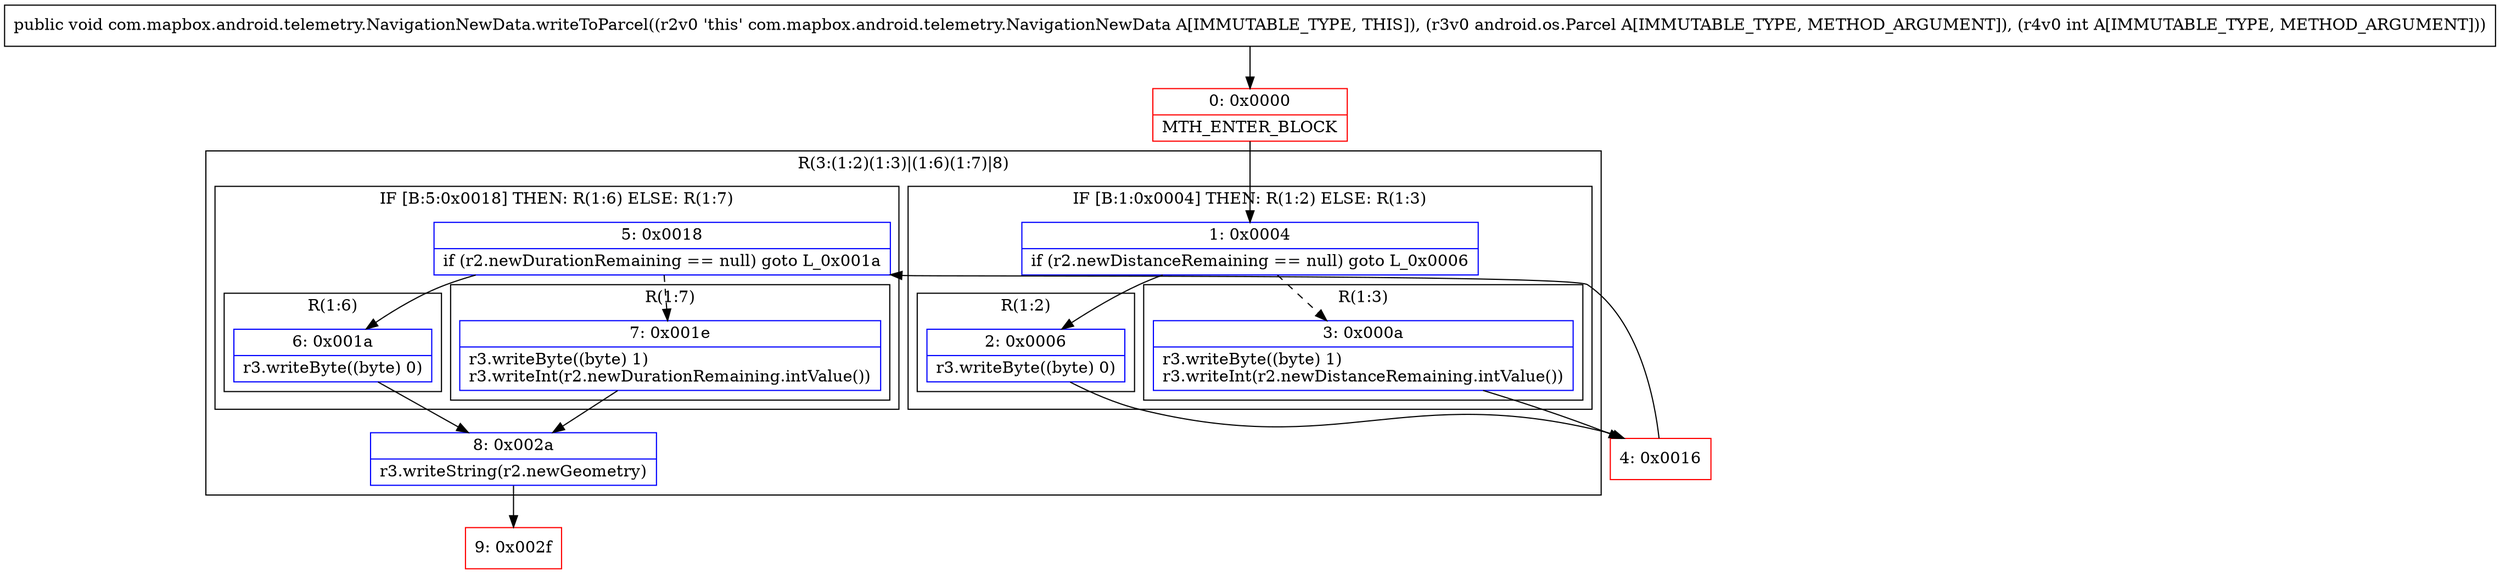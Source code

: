 digraph "CFG forcom.mapbox.android.telemetry.NavigationNewData.writeToParcel(Landroid\/os\/Parcel;I)V" {
subgraph cluster_Region_457456640 {
label = "R(3:(1:2)(1:3)|(1:6)(1:7)|8)";
node [shape=record,color=blue];
subgraph cluster_IfRegion_1251936673 {
label = "IF [B:1:0x0004] THEN: R(1:2) ELSE: R(1:3)";
node [shape=record,color=blue];
Node_1 [shape=record,label="{1\:\ 0x0004|if (r2.newDistanceRemaining == null) goto L_0x0006\l}"];
subgraph cluster_Region_1080119183 {
label = "R(1:2)";
node [shape=record,color=blue];
Node_2 [shape=record,label="{2\:\ 0x0006|r3.writeByte((byte) 0)\l}"];
}
subgraph cluster_Region_1326924917 {
label = "R(1:3)";
node [shape=record,color=blue];
Node_3 [shape=record,label="{3\:\ 0x000a|r3.writeByte((byte) 1)\lr3.writeInt(r2.newDistanceRemaining.intValue())\l}"];
}
}
subgraph cluster_IfRegion_1963578795 {
label = "IF [B:5:0x0018] THEN: R(1:6) ELSE: R(1:7)";
node [shape=record,color=blue];
Node_5 [shape=record,label="{5\:\ 0x0018|if (r2.newDurationRemaining == null) goto L_0x001a\l}"];
subgraph cluster_Region_1206458538 {
label = "R(1:6)";
node [shape=record,color=blue];
Node_6 [shape=record,label="{6\:\ 0x001a|r3.writeByte((byte) 0)\l}"];
}
subgraph cluster_Region_230566639 {
label = "R(1:7)";
node [shape=record,color=blue];
Node_7 [shape=record,label="{7\:\ 0x001e|r3.writeByte((byte) 1)\lr3.writeInt(r2.newDurationRemaining.intValue())\l}"];
}
}
Node_8 [shape=record,label="{8\:\ 0x002a|r3.writeString(r2.newGeometry)\l}"];
}
Node_0 [shape=record,color=red,label="{0\:\ 0x0000|MTH_ENTER_BLOCK\l}"];
Node_4 [shape=record,color=red,label="{4\:\ 0x0016}"];
Node_9 [shape=record,color=red,label="{9\:\ 0x002f}"];
MethodNode[shape=record,label="{public void com.mapbox.android.telemetry.NavigationNewData.writeToParcel((r2v0 'this' com.mapbox.android.telemetry.NavigationNewData A[IMMUTABLE_TYPE, THIS]), (r3v0 android.os.Parcel A[IMMUTABLE_TYPE, METHOD_ARGUMENT]), (r4v0 int A[IMMUTABLE_TYPE, METHOD_ARGUMENT])) }"];
MethodNode -> Node_0;
Node_1 -> Node_2;
Node_1 -> Node_3[style=dashed];
Node_2 -> Node_4;
Node_3 -> Node_4;
Node_5 -> Node_6;
Node_5 -> Node_7[style=dashed];
Node_6 -> Node_8;
Node_7 -> Node_8;
Node_8 -> Node_9;
Node_0 -> Node_1;
Node_4 -> Node_5;
}

